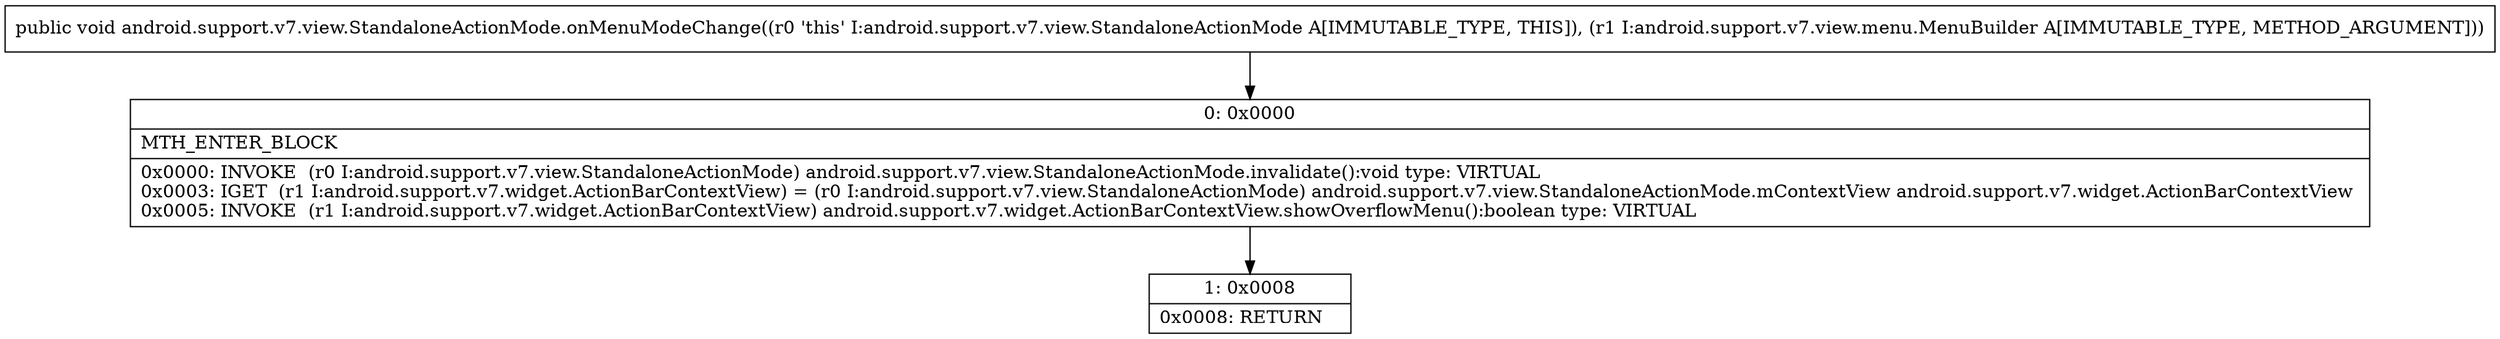 digraph "CFG forandroid.support.v7.view.StandaloneActionMode.onMenuModeChange(Landroid\/support\/v7\/view\/menu\/MenuBuilder;)V" {
Node_0 [shape=record,label="{0\:\ 0x0000|MTH_ENTER_BLOCK\l|0x0000: INVOKE  (r0 I:android.support.v7.view.StandaloneActionMode) android.support.v7.view.StandaloneActionMode.invalidate():void type: VIRTUAL \l0x0003: IGET  (r1 I:android.support.v7.widget.ActionBarContextView) = (r0 I:android.support.v7.view.StandaloneActionMode) android.support.v7.view.StandaloneActionMode.mContextView android.support.v7.widget.ActionBarContextView \l0x0005: INVOKE  (r1 I:android.support.v7.widget.ActionBarContextView) android.support.v7.widget.ActionBarContextView.showOverflowMenu():boolean type: VIRTUAL \l}"];
Node_1 [shape=record,label="{1\:\ 0x0008|0x0008: RETURN   \l}"];
MethodNode[shape=record,label="{public void android.support.v7.view.StandaloneActionMode.onMenuModeChange((r0 'this' I:android.support.v7.view.StandaloneActionMode A[IMMUTABLE_TYPE, THIS]), (r1 I:android.support.v7.view.menu.MenuBuilder A[IMMUTABLE_TYPE, METHOD_ARGUMENT])) }"];
MethodNode -> Node_0;
Node_0 -> Node_1;
}

